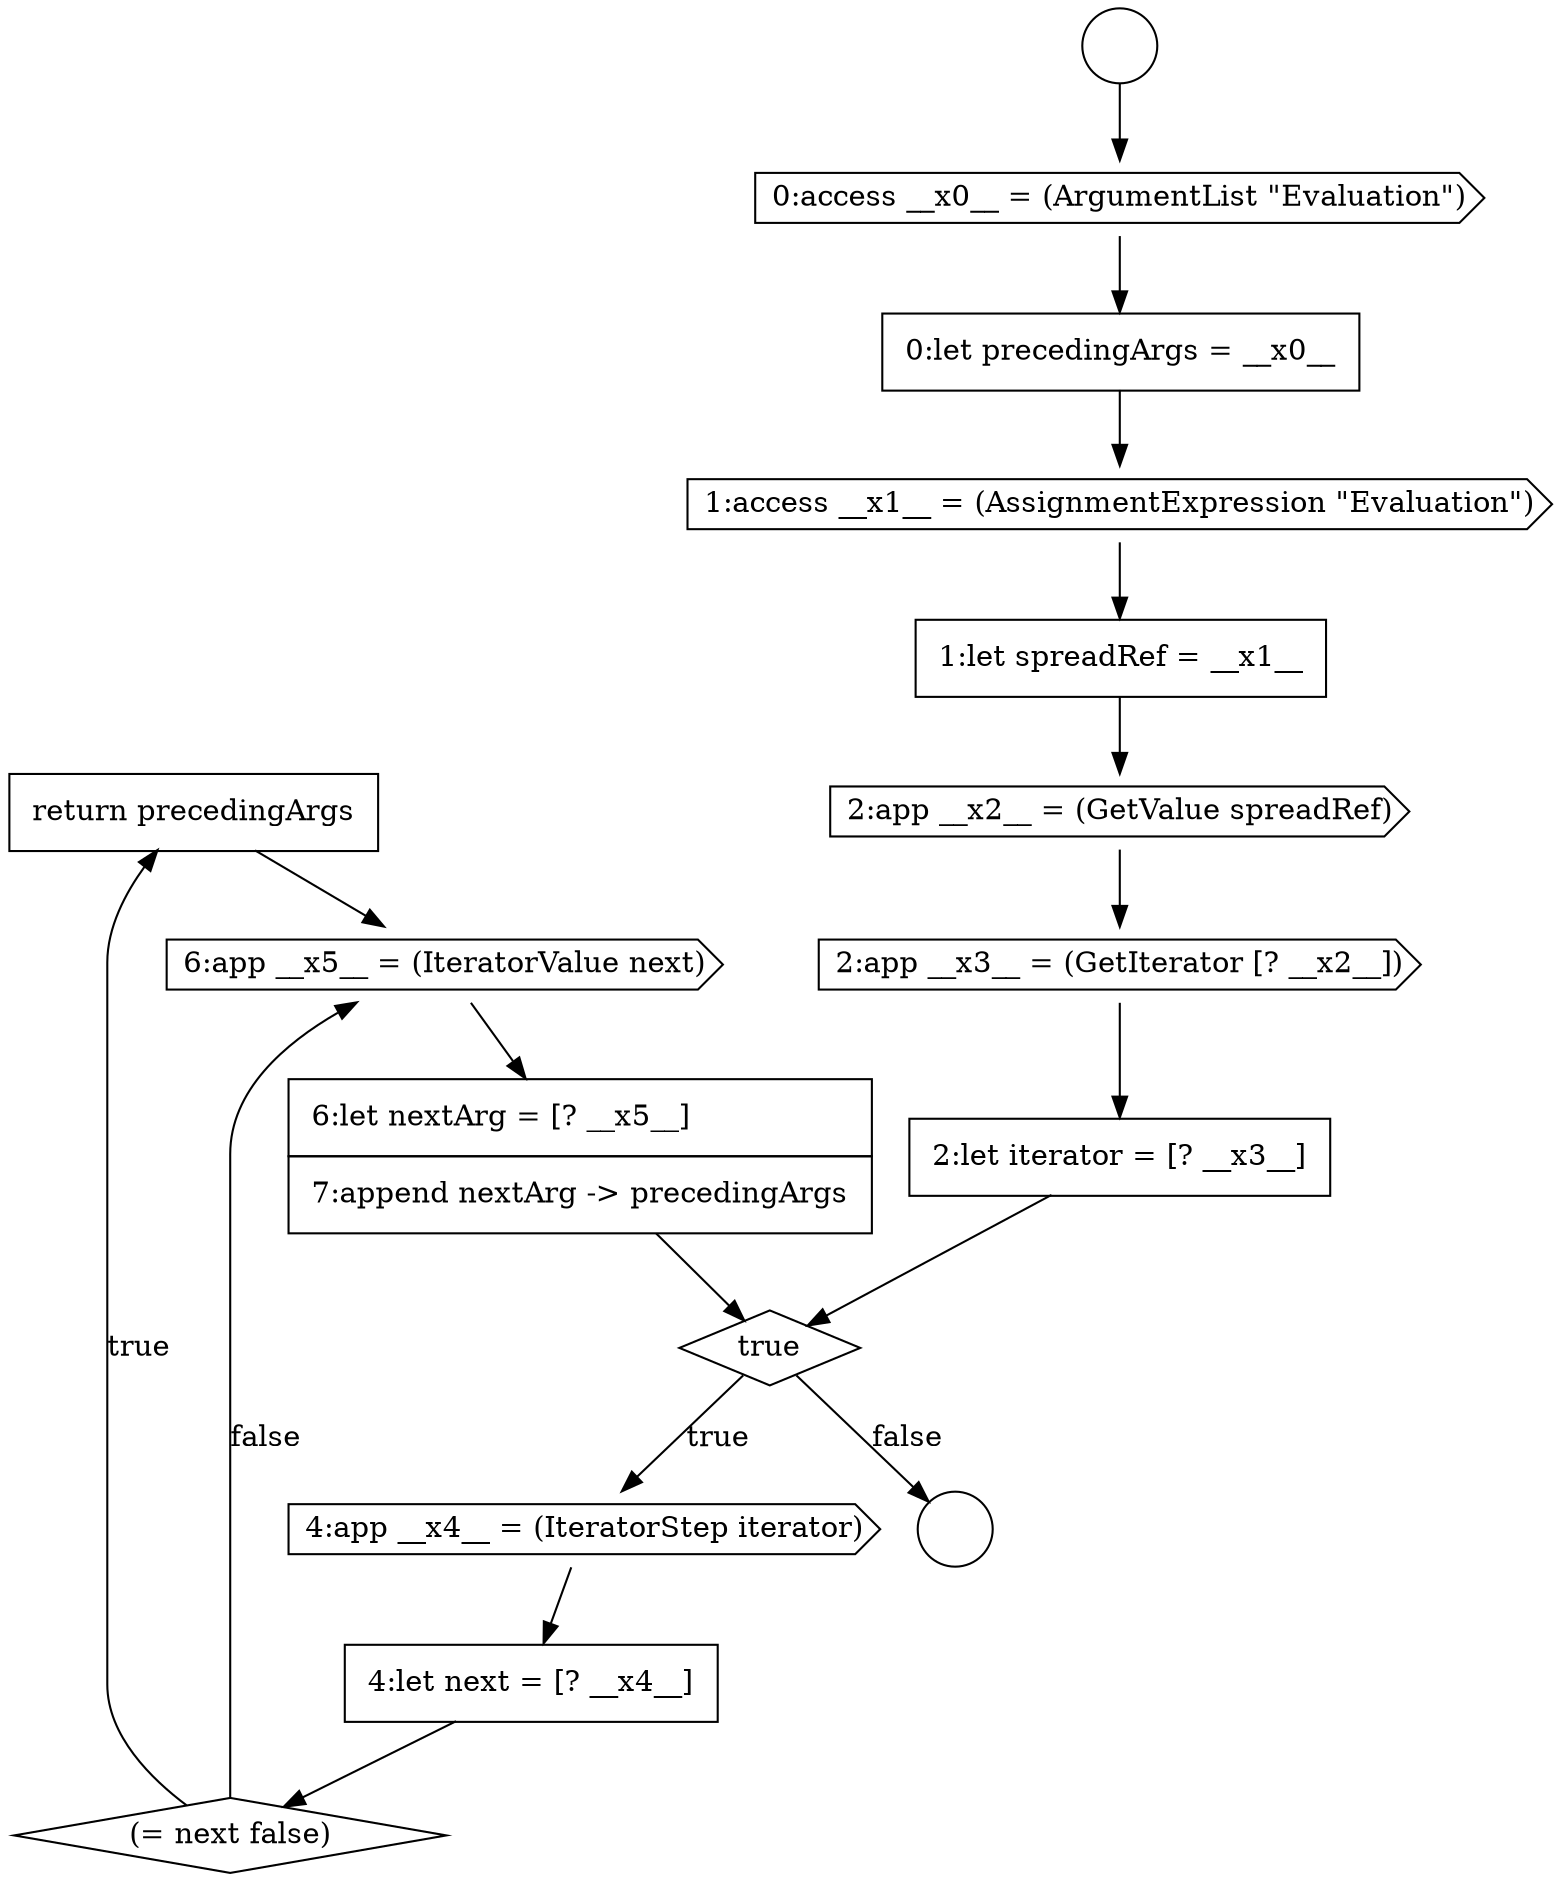 digraph {
  node4105 [shape=none, margin=0, label=<<font color="black">
    <table border="0" cellborder="1" cellspacing="0" cellpadding="10">
      <tr><td align="left">return precedingArgs</td></tr>
    </table>
  </font>> color="black" fillcolor="white" style=filled]
  node4097 [shape=none, margin=0, label=<<font color="black">
    <table border="0" cellborder="1" cellspacing="0" cellpadding="10">
      <tr><td align="left">1:let spreadRef = __x1__</td></tr>
    </table>
  </font>> color="black" fillcolor="white" style=filled]
  node4100 [shape=none, margin=0, label=<<font color="black">
    <table border="0" cellborder="1" cellspacing="0" cellpadding="10">
      <tr><td align="left">2:let iterator = [? __x3__]</td></tr>
    </table>
  </font>> color="black" fillcolor="white" style=filled]
  node4104 [shape=diamond, label=<<font color="black">(= next false)</font>> color="black" fillcolor="white" style=filled]
  node4095 [shape=none, margin=0, label=<<font color="black">
    <table border="0" cellborder="1" cellspacing="0" cellpadding="10">
      <tr><td align="left">0:let precedingArgs = __x0__</td></tr>
    </table>
  </font>> color="black" fillcolor="white" style=filled]
  node4107 [shape=none, margin=0, label=<<font color="black">
    <table border="0" cellborder="1" cellspacing="0" cellpadding="10">
      <tr><td align="left">6:let nextArg = [? __x5__]</td></tr>
      <tr><td align="left">7:append nextArg -&gt; precedingArgs</td></tr>
    </table>
  </font>> color="black" fillcolor="white" style=filled]
  node4103 [shape=none, margin=0, label=<<font color="black">
    <table border="0" cellborder="1" cellspacing="0" cellpadding="10">
      <tr><td align="left">4:let next = [? __x4__]</td></tr>
    </table>
  </font>> color="black" fillcolor="white" style=filled]
  node4092 [shape=circle label=" " color="black" fillcolor="white" style=filled]
  node4102 [shape=cds, label=<<font color="black">4:app __x4__ = (IteratorStep iterator)</font>> color="black" fillcolor="white" style=filled]
  node4098 [shape=cds, label=<<font color="black">2:app __x2__ = (GetValue spreadRef)</font>> color="black" fillcolor="white" style=filled]
  node4094 [shape=cds, label=<<font color="black">0:access __x0__ = (ArgumentList &quot;Evaluation&quot;)</font>> color="black" fillcolor="white" style=filled]
  node4101 [shape=diamond, label=<<font color="black">true</font>> color="black" fillcolor="white" style=filled]
  node4096 [shape=cds, label=<<font color="black">1:access __x1__ = (AssignmentExpression &quot;Evaluation&quot;)</font>> color="black" fillcolor="white" style=filled]
  node4099 [shape=cds, label=<<font color="black">2:app __x3__ = (GetIterator [? __x2__])</font>> color="black" fillcolor="white" style=filled]
  node4106 [shape=cds, label=<<font color="black">6:app __x5__ = (IteratorValue next)</font>> color="black" fillcolor="white" style=filled]
  node4093 [shape=circle label=" " color="black" fillcolor="white" style=filled]
  node4100 -> node4101 [ color="black"]
  node4103 -> node4104 [ color="black"]
  node4095 -> node4096 [ color="black"]
  node4106 -> node4107 [ color="black"]
  node4099 -> node4100 [ color="black"]
  node4098 -> node4099 [ color="black"]
  node4096 -> node4097 [ color="black"]
  node4097 -> node4098 [ color="black"]
  node4094 -> node4095 [ color="black"]
  node4104 -> node4105 [label=<<font color="black">true</font>> color="black"]
  node4104 -> node4106 [label=<<font color="black">false</font>> color="black"]
  node4101 -> node4102 [label=<<font color="black">true</font>> color="black"]
  node4101 -> node4093 [label=<<font color="black">false</font>> color="black"]
  node4102 -> node4103 [ color="black"]
  node4105 -> node4106 [ color="black"]
  node4107 -> node4101 [ color="black"]
  node4092 -> node4094 [ color="black"]
}
